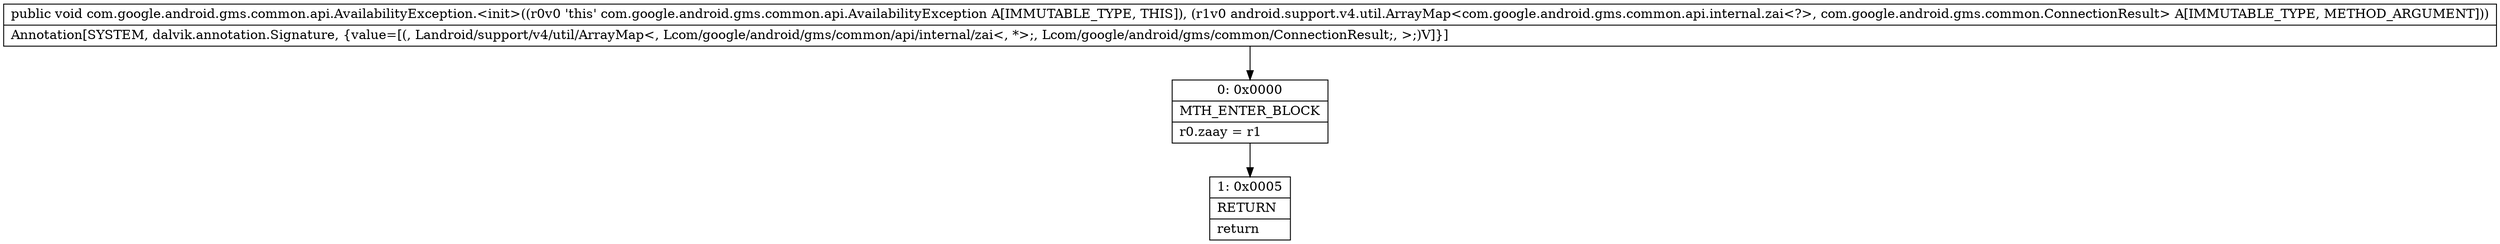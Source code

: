 digraph "CFG forcom.google.android.gms.common.api.AvailabilityException.\<init\>(Landroid\/support\/v4\/util\/ArrayMap;)V" {
Node_0 [shape=record,label="{0\:\ 0x0000|MTH_ENTER_BLOCK\l|r0.zaay = r1\l}"];
Node_1 [shape=record,label="{1\:\ 0x0005|RETURN\l|return\l}"];
MethodNode[shape=record,label="{public void com.google.android.gms.common.api.AvailabilityException.\<init\>((r0v0 'this' com.google.android.gms.common.api.AvailabilityException A[IMMUTABLE_TYPE, THIS]), (r1v0 android.support.v4.util.ArrayMap\<com.google.android.gms.common.api.internal.zai\<?\>, com.google.android.gms.common.ConnectionResult\> A[IMMUTABLE_TYPE, METHOD_ARGUMENT]))  | Annotation[SYSTEM, dalvik.annotation.Signature, \{value=[(, Landroid\/support\/v4\/util\/ArrayMap\<, Lcom\/google\/android\/gms\/common\/api\/internal\/zai\<, *\>;, Lcom\/google\/android\/gms\/common\/ConnectionResult;, \>;)V]\}]\l}"];
MethodNode -> Node_0;
Node_0 -> Node_1;
}


